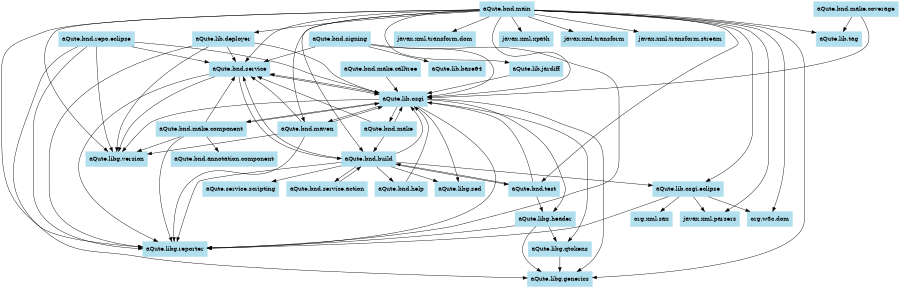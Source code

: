 digraph bnd {
  size="6,6";
node [color=lightblue2, style=filled,shape=box];
"aQute.bnd.service" -> "aQute.lib.osgi";
"aQute.bnd.service" -> "aQute.bnd.build";
"aQute.bnd.service" -> "aQute.libg.reporter";
"aQute.bnd.service" -> "aQute.libg.version";
"aQute.bnd.make.component" -> "aQute.libg.reporter";
"aQute.bnd.make.component" -> "aQute.lib.osgi";
"aQute.bnd.make.component" -> "aQute.libg.version";
"aQute.bnd.make.component" -> "aQute.bnd.annotation.component";
"aQute.bnd.make.component" -> "aQute.bnd.service";
"aQute.bnd.main" -> "aQute.bnd.service";
"aQute.bnd.main" -> "javax.xml.transform.dom";
"aQute.bnd.main" -> "aQute.lib.jardiff";
"aQute.bnd.main" -> "aQute.bnd.test";
"aQute.bnd.main" -> "aQute.lib.deployer";
"aQute.bnd.main" -> "aQute.lib.osgi.eclipse";
"aQute.bnd.main" -> "aQute.bnd.build";
"aQute.bnd.main" -> "aQute.libg.reporter";
"aQute.bnd.main" -> "aQute.libg.generics";
"aQute.bnd.main" -> "aQute.libg.version";
"aQute.bnd.main" -> "aQute.lib.osgi";
"aQute.bnd.main" -> "javax.xml.parsers";
"aQute.bnd.main" -> "org.w3c.dom";
"aQute.bnd.main" -> "javax.xml.xpath";
"aQute.bnd.main" -> "aQute.lib.tag";
"aQute.bnd.main" -> "javax.xml.transform";
"aQute.bnd.main" -> "aQute.bnd.maven";
"aQute.bnd.main" -> "javax.xml.transform.stream";
"aQute.bnd.help" -> "aQute.lib.osgi";
"aQute.libg.header" -> "aQute.libg.reporter";
"aQute.libg.header" -> "aQute.libg.generics";
"aQute.libg.header" -> "aQute.libg.qtokens";
"aQute.lib.jardiff" -> "aQute.lib.osgi";
"aQute.bnd.signing" -> "aQute.libg.reporter";
"aQute.bnd.signing" -> "aQute.bnd.service";
"aQute.bnd.signing" -> "aQute.lib.osgi";
"aQute.bnd.signing" -> "aQute.lib.base64";
"aQute.bnd.test" -> "aQute.lib.osgi";
"aQute.bnd.test" -> "aQute.libg.header";
"aQute.bnd.test" -> "aQute.bnd.build";
"aQute.libg.qtokens" -> "aQute.libg.generics";
"aQute.lib.deployer" -> "aQute.libg.reporter";
"aQute.lib.deployer" -> "aQute.libg.version";
"aQute.lib.deployer" -> "aQute.lib.osgi";
"aQute.lib.deployer" -> "aQute.bnd.service";
"aQute.lib.osgi.eclipse" -> "aQute.libg.reporter";
"aQute.lib.osgi.eclipse" -> "javax.xml.parsers";
"aQute.lib.osgi.eclipse" -> "org.w3c.dom";
"aQute.lib.osgi.eclipse" -> "org.xml.sax";
"aQute.bnd.make.calltree" -> "aQute.lib.osgi";
"aQute.bnd.repo.eclipse" -> "aQute.libg.reporter";
"aQute.bnd.repo.eclipse" -> "aQute.bnd.service";
"aQute.bnd.repo.eclipse" -> "aQute.libg.generics";
"aQute.bnd.repo.eclipse" -> "aQute.libg.version";
"aQute.bnd.repo.eclipse" -> "aQute.lib.osgi";
"aQute.bnd.build" -> "aQute.lib.osgi";
"aQute.bnd.build" -> "aQute.libg.reporter";
"aQute.bnd.build" -> "aQute.bnd.service";
"aQute.bnd.build" -> "aQute.bnd.help";
"aQute.bnd.build" -> "aQute.service.scripting";
"aQute.bnd.build" -> "aQute.bnd.service.action";
"aQute.bnd.build" -> "aQute.bnd.test";
"aQute.bnd.build" -> "aQute.lib.osgi.eclipse";
"aQute.bnd.build" -> "aQute.libg.sed";
"aQute.lib.osgi" -> "aQute.bnd.service";
"aQute.lib.osgi" -> "aQute.libg.generics";
"aQute.lib.osgi" -> "aQute.bnd.maven";
"aQute.lib.osgi" -> "aQute.bnd.make";
"aQute.lib.osgi" -> "aQute.libg.reporter";
"aQute.lib.osgi" -> "aQute.libg.version";
"aQute.lib.osgi" -> "aQute.libg.sed";
"aQute.lib.osgi" -> "aQute.bnd.make.component";
"aQute.lib.osgi" -> "aQute.libg.header";
"aQute.lib.osgi" -> "aQute.libg.qtokens";
"aQute.bnd.service.action" -> "aQute.bnd.build";
"aQute.bnd.make.coverage" -> "aQute.lib.osgi";
"aQute.bnd.make.coverage" -> "aQute.lib.tag";
"aQute.bnd.maven" -> "aQute.libg.reporter";
"aQute.bnd.maven" -> "aQute.bnd.service";
"aQute.bnd.maven" -> "aQute.libg.version";
"aQute.bnd.maven" -> "aQute.lib.osgi";
"aQute.bnd.make" -> "aQute.bnd.service";
"aQute.bnd.make" -> "aQute.lib.osgi";
"aQute.bnd.make" -> "aQute.bnd.build";
}
